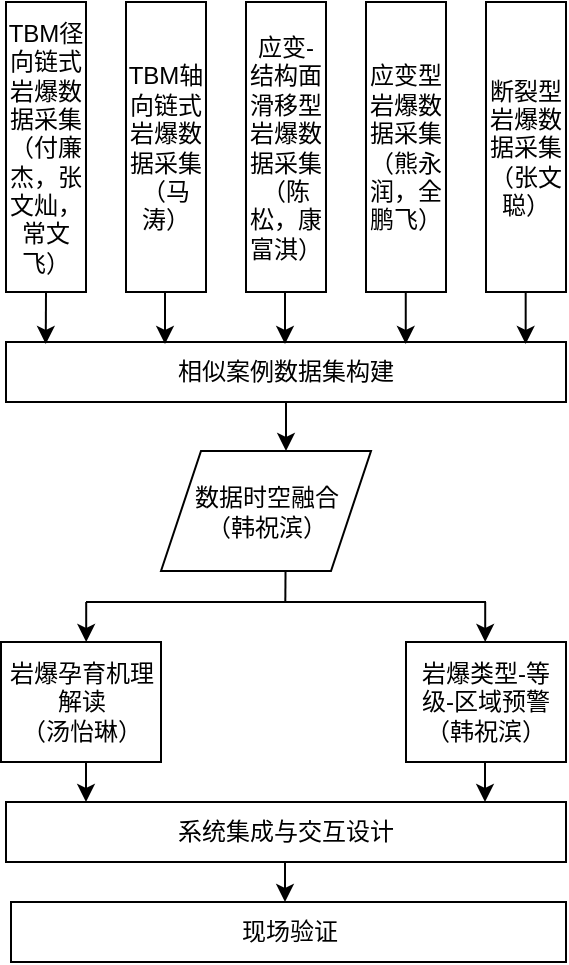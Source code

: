 <mxfile version="28.1.2">
  <diagram name="第 1 页" id="AsR8_wi1bpKjrC80z_sh">
    <mxGraphModel dx="983" dy="574" grid="1" gridSize="10" guides="1" tooltips="1" connect="1" arrows="1" fold="1" page="1" pageScale="1" pageWidth="827" pageHeight="1169" math="0" shadow="0">
      <root>
        <mxCell id="0" />
        <mxCell id="1" parent="0" />
        <mxCell id="B0jpazfzFXSb2_P1Gp61-1" value="相似案例数据集构建" style="rounded=0;whiteSpace=wrap;html=1;" parent="1" vertex="1">
          <mxGeometry x="40" y="470" width="280" height="30" as="geometry" />
        </mxCell>
        <mxCell id="e863h8dpBGmLFu_C36_v-1" value="数据时空融合&lt;div&gt;（韩祝滨）&lt;/div&gt;" style="shape=parallelogram;perimeter=parallelogramPerimeter;whiteSpace=wrap;html=1;fixedSize=1;" parent="1" vertex="1">
          <mxGeometry x="117.5" y="524.5" width="105" height="60" as="geometry" />
        </mxCell>
        <mxCell id="e863h8dpBGmLFu_C36_v-2" value="" style="endArrow=classic;html=1;rounded=0;exitX=0.5;exitY=1;exitDx=0;exitDy=0;entryX=0.5;entryY=0;entryDx=0;entryDy=0;" parent="1" edge="1" source="B0jpazfzFXSb2_P1Gp61-1">
          <mxGeometry width="50" height="50" relative="1" as="geometry">
            <mxPoint x="170" y="510" as="sourcePoint" />
            <mxPoint x="180" y="524.5" as="targetPoint" />
          </mxGeometry>
        </mxCell>
        <mxCell id="e863h8dpBGmLFu_C36_v-3" value="岩爆类型-等级-区域预警&lt;div&gt;（韩祝滨）&lt;/div&gt;" style="rounded=0;whiteSpace=wrap;html=1;" parent="1" vertex="1">
          <mxGeometry x="240" y="620" width="80" height="60" as="geometry" />
        </mxCell>
        <mxCell id="e863h8dpBGmLFu_C36_v-4" value="岩爆孕育机理解读&lt;div&gt;（汤怡琳）&lt;/div&gt;" style="rounded=0;whiteSpace=wrap;html=1;" parent="1" vertex="1">
          <mxGeometry x="37.5" y="620" width="80" height="60" as="geometry" />
        </mxCell>
        <mxCell id="e863h8dpBGmLFu_C36_v-9" value="系统集成与交互设计" style="rounded=0;whiteSpace=wrap;html=1;" parent="1" vertex="1">
          <mxGeometry x="40" y="700" width="280" height="30" as="geometry" />
        </mxCell>
        <mxCell id="e863h8dpBGmLFu_C36_v-23" value="现场验证" style="rounded=0;whiteSpace=wrap;html=1;" parent="1" vertex="1">
          <mxGeometry x="42.5" y="750" width="277.5" height="30" as="geometry" />
        </mxCell>
        <mxCell id="e863h8dpBGmLFu_C36_v-25" value="" style="endArrow=classic;html=1;rounded=0;" parent="1" edge="1">
          <mxGeometry width="50" height="50" relative="1" as="geometry">
            <mxPoint x="279.5" y="680" as="sourcePoint" />
            <mxPoint x="279.5" y="700" as="targetPoint" />
          </mxGeometry>
        </mxCell>
        <mxCell id="_W8AsEhyVa-Awj_ozX27-1" value="TBM径向链式岩爆数据采集（付廉杰，张文灿，常文飞）" style="rounded=0;whiteSpace=wrap;html=1;" vertex="1" parent="1">
          <mxGeometry x="40" y="300" width="40" height="145" as="geometry" />
        </mxCell>
        <mxCell id="_W8AsEhyVa-Awj_ozX27-2" value="TBM轴向链式岩爆数据采集（马涛）" style="rounded=0;whiteSpace=wrap;html=1;" vertex="1" parent="1">
          <mxGeometry x="100" y="300" width="40" height="145" as="geometry" />
        </mxCell>
        <mxCell id="_W8AsEhyVa-Awj_ozX27-3" value="应变-结构面滑移型岩爆数据采集（陈松，康富淇）" style="rounded=0;whiteSpace=wrap;html=1;" vertex="1" parent="1">
          <mxGeometry x="160" y="300" width="40" height="145" as="geometry" />
        </mxCell>
        <mxCell id="_W8AsEhyVa-Awj_ozX27-4" value="应变型岩爆数据采集（熊永润，全鹏飞）" style="rounded=0;whiteSpace=wrap;html=1;" vertex="1" parent="1">
          <mxGeometry x="220" y="300" width="40" height="145" as="geometry" />
        </mxCell>
        <mxCell id="_W8AsEhyVa-Awj_ozX27-5" value="断裂型岩爆数据采集（张文聪）" style="rounded=0;whiteSpace=wrap;html=1;" vertex="1" parent="1">
          <mxGeometry x="280" y="300" width="40" height="145" as="geometry" />
        </mxCell>
        <mxCell id="_W8AsEhyVa-Awj_ozX27-6" value="" style="endArrow=classic;html=1;rounded=0;exitX=0.5;exitY=1;exitDx=0;exitDy=0;entryX=0.071;entryY=0.033;entryDx=0;entryDy=0;entryPerimeter=0;" edge="1" parent="1" source="_W8AsEhyVa-Awj_ozX27-1" target="B0jpazfzFXSb2_P1Gp61-1">
          <mxGeometry width="50" height="50" relative="1" as="geometry">
            <mxPoint x="400" y="470" as="sourcePoint" />
            <mxPoint x="450" y="420" as="targetPoint" />
          </mxGeometry>
        </mxCell>
        <mxCell id="_W8AsEhyVa-Awj_ozX27-7" value="" style="endArrow=classic;html=1;rounded=0;exitX=0.5;exitY=1;exitDx=0;exitDy=0;entryX=0.071;entryY=0.033;entryDx=0;entryDy=0;entryPerimeter=0;" edge="1" parent="1">
          <mxGeometry width="50" height="50" relative="1" as="geometry">
            <mxPoint x="119.5" y="445" as="sourcePoint" />
            <mxPoint x="119.5" y="471" as="targetPoint" />
          </mxGeometry>
        </mxCell>
        <mxCell id="_W8AsEhyVa-Awj_ozX27-8" value="" style="endArrow=classic;html=1;rounded=0;exitX=0.5;exitY=1;exitDx=0;exitDy=0;entryX=0.071;entryY=0.033;entryDx=0;entryDy=0;entryPerimeter=0;" edge="1" parent="1">
          <mxGeometry width="50" height="50" relative="1" as="geometry">
            <mxPoint x="179.5" y="445" as="sourcePoint" />
            <mxPoint x="179.5" y="471" as="targetPoint" />
          </mxGeometry>
        </mxCell>
        <mxCell id="_W8AsEhyVa-Awj_ozX27-10" value="" style="endArrow=classic;html=1;rounded=0;exitX=0.5;exitY=1;exitDx=0;exitDy=0;entryX=0.071;entryY=0.033;entryDx=0;entryDy=0;entryPerimeter=0;" edge="1" parent="1">
          <mxGeometry width="50" height="50" relative="1" as="geometry">
            <mxPoint x="239.88" y="445" as="sourcePoint" />
            <mxPoint x="239.88" y="471" as="targetPoint" />
          </mxGeometry>
        </mxCell>
        <mxCell id="_W8AsEhyVa-Awj_ozX27-11" value="" style="endArrow=classic;html=1;rounded=0;exitX=0.5;exitY=1;exitDx=0;exitDy=0;entryX=0.071;entryY=0.033;entryDx=0;entryDy=0;entryPerimeter=0;" edge="1" parent="1">
          <mxGeometry width="50" height="50" relative="1" as="geometry">
            <mxPoint x="299.83" y="445" as="sourcePoint" />
            <mxPoint x="299.83" y="471" as="targetPoint" />
          </mxGeometry>
        </mxCell>
        <mxCell id="_W8AsEhyVa-Awj_ozX27-12" value="" style="endArrow=classic;html=1;rounded=0;" edge="1" parent="1">
          <mxGeometry width="50" height="50" relative="1" as="geometry">
            <mxPoint x="80" y="680" as="sourcePoint" />
            <mxPoint x="80" y="700" as="targetPoint" />
          </mxGeometry>
        </mxCell>
        <mxCell id="_W8AsEhyVa-Awj_ozX27-13" value="" style="endArrow=classic;html=1;rounded=0;" edge="1" parent="1">
          <mxGeometry width="50" height="50" relative="1" as="geometry">
            <mxPoint x="179.5" y="730" as="sourcePoint" />
            <mxPoint x="179.5" y="750" as="targetPoint" />
          </mxGeometry>
        </mxCell>
        <mxCell id="_W8AsEhyVa-Awj_ozX27-16" value="" style="endArrow=classic;html=1;rounded=0;" edge="1" parent="1">
          <mxGeometry width="50" height="50" relative="1" as="geometry">
            <mxPoint x="279.6" y="600" as="sourcePoint" />
            <mxPoint x="279.6" y="620" as="targetPoint" />
          </mxGeometry>
        </mxCell>
        <mxCell id="_W8AsEhyVa-Awj_ozX27-17" value="" style="endArrow=classic;html=1;rounded=0;" edge="1" parent="1">
          <mxGeometry width="50" height="50" relative="1" as="geometry">
            <mxPoint x="80.1" y="600" as="sourcePoint" />
            <mxPoint x="80.1" y="620" as="targetPoint" />
          </mxGeometry>
        </mxCell>
        <mxCell id="_W8AsEhyVa-Awj_ozX27-18" value="" style="endArrow=none;html=1;rounded=0;" edge="1" parent="1">
          <mxGeometry width="50" height="50" relative="1" as="geometry">
            <mxPoint x="80" y="600" as="sourcePoint" />
            <mxPoint x="280" y="600" as="targetPoint" />
          </mxGeometry>
        </mxCell>
        <mxCell id="_W8AsEhyVa-Awj_ozX27-20" value="" style="endArrow=none;html=1;rounded=0;exitX=0.593;exitY=1.002;exitDx=0;exitDy=0;exitPerimeter=0;" edge="1" parent="1" source="e863h8dpBGmLFu_C36_v-1">
          <mxGeometry width="50" height="50" relative="1" as="geometry">
            <mxPoint x="179.66" y="590" as="sourcePoint" />
            <mxPoint x="179.66" y="600" as="targetPoint" />
          </mxGeometry>
        </mxCell>
      </root>
    </mxGraphModel>
  </diagram>
</mxfile>
